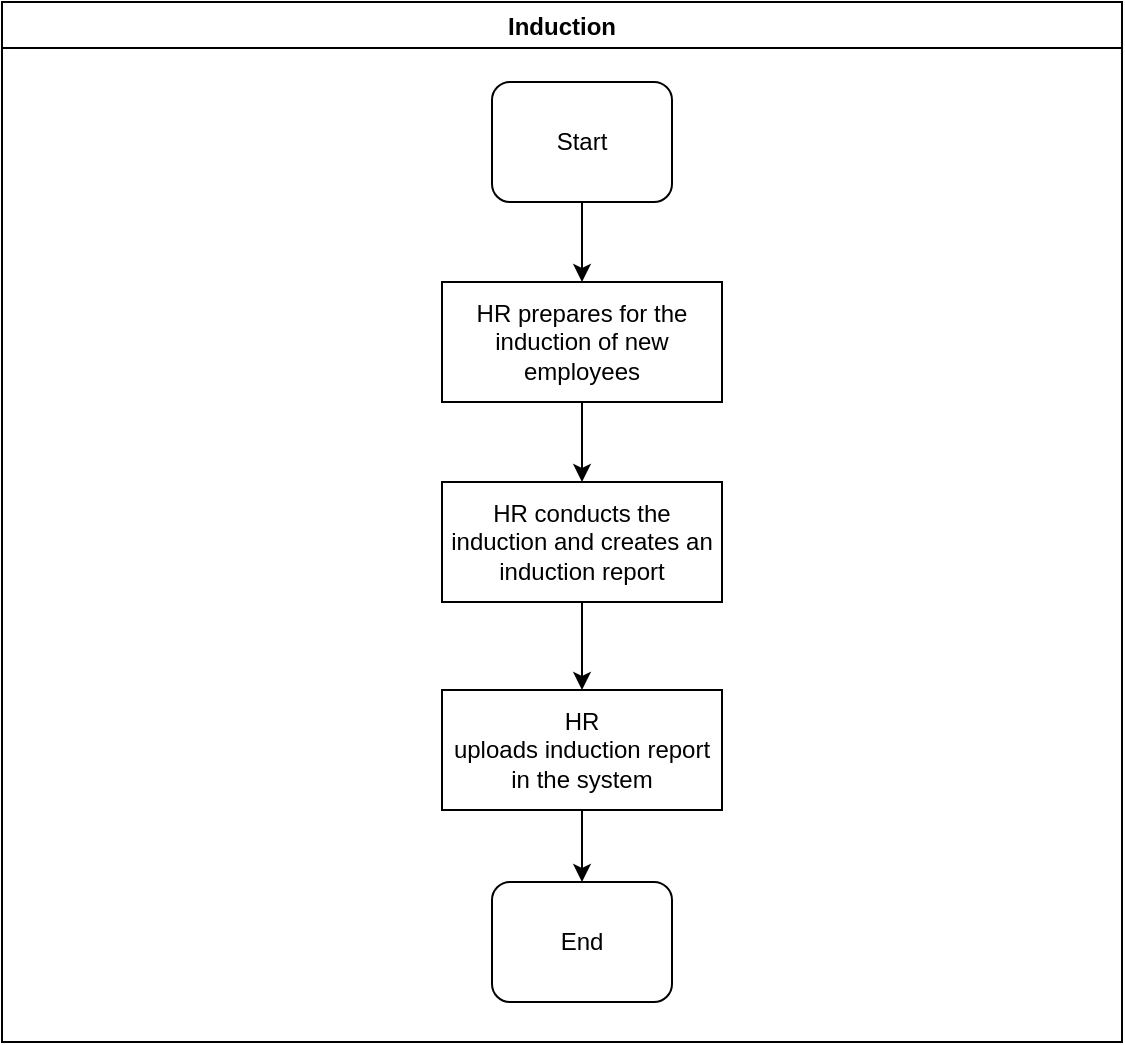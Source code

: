 <mxfile version="14.9.3" type="github">
  <diagram id="ovF2lPuQ8nrgcaS8oNFD" name="Page-1">
    <mxGraphModel dx="1038" dy="508" grid="1" gridSize="10" guides="1" tooltips="1" connect="1" arrows="1" fold="1" page="1" pageScale="1" pageWidth="1169" pageHeight="827" math="0" shadow="0">
      <root>
        <mxCell id="0" />
        <mxCell id="1" parent="0" />
        <mxCell id="jfhz0b6t6lGrA5Lddit1-1" value="Induction" style="swimlane;" vertex="1" parent="1">
          <mxGeometry x="170" y="40" width="560" height="520" as="geometry" />
        </mxCell>
        <mxCell id="jfhz0b6t6lGrA5Lddit1-2" value="Start" style="rounded=1;whiteSpace=wrap;html=1;" vertex="1" parent="jfhz0b6t6lGrA5Lddit1-1">
          <mxGeometry x="245" y="40" width="90" height="60" as="geometry" />
        </mxCell>
        <mxCell id="jfhz0b6t6lGrA5Lddit1-7" value="" style="edgeStyle=orthogonalEdgeStyle;rounded=0;orthogonalLoop=1;jettySize=auto;html=1;" edge="1" parent="jfhz0b6t6lGrA5Lddit1-1" source="jfhz0b6t6lGrA5Lddit1-5" target="jfhz0b6t6lGrA5Lddit1-6">
          <mxGeometry relative="1" as="geometry" />
        </mxCell>
        <mxCell id="jfhz0b6t6lGrA5Lddit1-5" value="&lt;span lang=&quot;EN-GB&quot;&gt;HR prepares for the induction of new employees&lt;br&gt;&lt;/span&gt;" style="rounded=0;whiteSpace=wrap;html=1;" vertex="1" parent="jfhz0b6t6lGrA5Lddit1-1">
          <mxGeometry x="220" y="140" width="140" height="60" as="geometry" />
        </mxCell>
        <mxCell id="jfhz0b6t6lGrA5Lddit1-4" value="" style="edgeStyle=orthogonalEdgeStyle;rounded=0;orthogonalLoop=1;jettySize=auto;html=1;" edge="1" parent="jfhz0b6t6lGrA5Lddit1-1" source="jfhz0b6t6lGrA5Lddit1-2" target="jfhz0b6t6lGrA5Lddit1-5">
          <mxGeometry relative="1" as="geometry">
            <mxPoint x="290" y="180" as="targetPoint" />
          </mxGeometry>
        </mxCell>
        <mxCell id="jfhz0b6t6lGrA5Lddit1-9" value="" style="edgeStyle=orthogonalEdgeStyle;rounded=0;orthogonalLoop=1;jettySize=auto;html=1;" edge="1" parent="jfhz0b6t6lGrA5Lddit1-1" source="jfhz0b6t6lGrA5Lddit1-6" target="jfhz0b6t6lGrA5Lddit1-8">
          <mxGeometry relative="1" as="geometry" />
        </mxCell>
        <mxCell id="jfhz0b6t6lGrA5Lddit1-6" value="&lt;span lang=&quot;EN-GB&quot;&gt;HR conducts the induction and creates an induction report&lt;br&gt;&lt;/span&gt;" style="rounded=0;whiteSpace=wrap;html=1;" vertex="1" parent="jfhz0b6t6lGrA5Lddit1-1">
          <mxGeometry x="220" y="240" width="140" height="60" as="geometry" />
        </mxCell>
        <mxCell id="jfhz0b6t6lGrA5Lddit1-11" value="" style="edgeStyle=orthogonalEdgeStyle;rounded=0;orthogonalLoop=1;jettySize=auto;html=1;entryX=0.5;entryY=0;entryDx=0;entryDy=0;" edge="1" parent="jfhz0b6t6lGrA5Lddit1-1" source="jfhz0b6t6lGrA5Lddit1-8" target="jfhz0b6t6lGrA5Lddit1-12">
          <mxGeometry relative="1" as="geometry">
            <mxPoint x="290" y="590" as="targetPoint" />
          </mxGeometry>
        </mxCell>
        <mxCell id="jfhz0b6t6lGrA5Lddit1-8" value="&lt;span lang=&quot;EN-GB&quot;&gt;HR &lt;/span&gt;&lt;br&gt;&lt;span lang=&quot;EN-GB&quot;&gt;&lt;span lang=&quot;EN-GB&quot;&gt;uploads induction report in the system&lt;br&gt;&lt;/span&gt;&lt;/span&gt;" style="rounded=0;whiteSpace=wrap;html=1;" vertex="1" parent="jfhz0b6t6lGrA5Lddit1-1">
          <mxGeometry x="220" y="344" width="140" height="60" as="geometry" />
        </mxCell>
        <mxCell id="jfhz0b6t6lGrA5Lddit1-12" value="End" style="rounded=1;whiteSpace=wrap;html=1;" vertex="1" parent="jfhz0b6t6lGrA5Lddit1-1">
          <mxGeometry x="245" y="440" width="90" height="60" as="geometry" />
        </mxCell>
      </root>
    </mxGraphModel>
  </diagram>
</mxfile>
